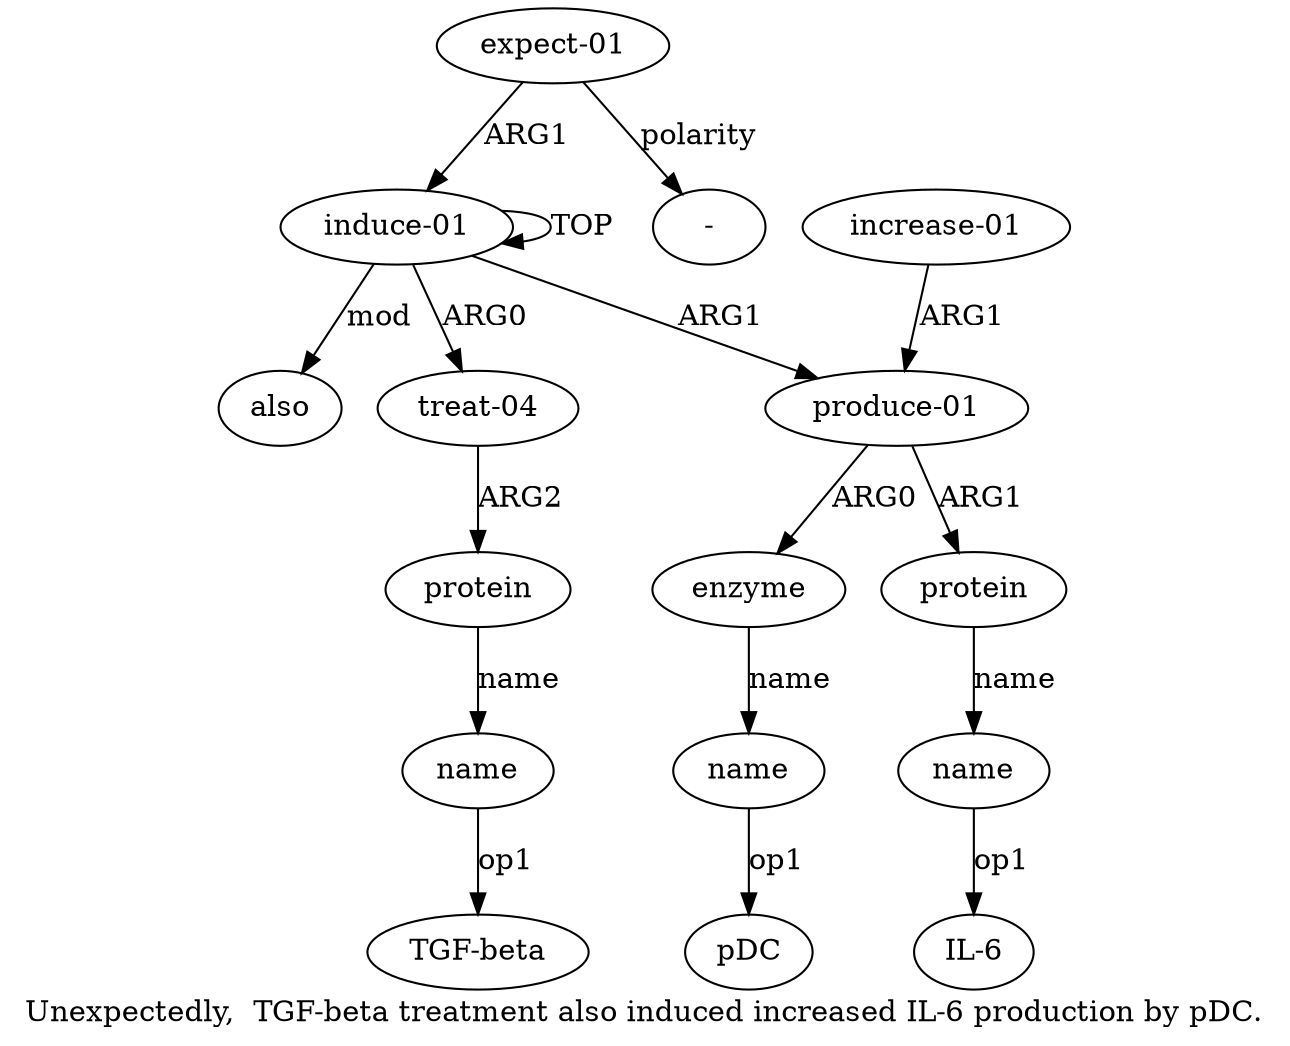 digraph  {
	graph [label="Unexpectedly,  TGF-beta treatment also induced increased IL-6 production by pDC."];
	node [label="\N"];
	"a8 IL-6"	 [color=black,
		gold_ind=-1,
		gold_label="IL-6",
		label="IL-6",
		test_ind=-1,
		test_label="IL-6"];
	a11	 [color=black,
		gold_ind=11,
		gold_label=also,
		label=also,
		test_ind=11,
		test_label=also];
	a10	 [color=black,
		gold_ind=10,
		gold_label="expect-01",
		label="expect-01",
		test_ind=10,
		test_label="expect-01"];
	a0	 [color=black,
		gold_ind=0,
		gold_label="induce-01",
		label="induce-01",
		test_ind=0,
		test_label="induce-01"];
	a10 -> a0 [key=0,
	color=black,
	gold_label=ARG1,
	label=ARG1,
	test_label=ARG1];
"a10 -" [color=black,
	gold_ind=-1,
	gold_label="-",
	label="-",
	test_ind=-1,
	test_label="-"];
a10 -> "a10 -" [key=0,
color=black,
gold_label=polarity,
label=polarity,
test_label=polarity];
"a6 pDC" [color=black,
gold_ind=-1,
gold_label=pDC,
label=pDC,
test_ind=-1,
test_label=pDC];
a1 [color=black,
gold_ind=1,
gold_label="treat-04",
label="treat-04",
test_ind=1,
test_label="treat-04"];
a2 [color=black,
gold_ind=2,
gold_label=protein,
label=protein,
test_ind=2,
test_label=protein];
a1 -> a2 [key=0,
color=black,
gold_label=ARG2,
label=ARG2,
test_label=ARG2];
a0 -> a11 [key=0,
color=black,
gold_label=mod,
label=mod,
test_label=mod];
a0 -> a1 [key=0,
color=black,
gold_label=ARG0,
label=ARG0,
test_label=ARG0];
a0 -> a0 [key=0,
color=black,
gold_label=TOP,
label=TOP,
test_label=TOP];
a4 [color=black,
gold_ind=4,
gold_label="produce-01",
label="produce-01",
test_ind=4,
test_label="produce-01"];
a0 -> a4 [key=0,
color=black,
gold_label=ARG1,
label=ARG1,
test_label=ARG1];
a3 [color=black,
gold_ind=3,
gold_label=name,
label=name,
test_ind=3,
test_label=name];
"a3 TGF-beta" [color=black,
gold_ind=-1,
gold_label="TGF-beta",
label="TGF-beta",
test_ind=-1,
test_label="TGF-beta"];
a3 -> "a3 TGF-beta" [key=0,
color=black,
gold_label=op1,
label=op1,
test_label=op1];
a2 -> a3 [key=0,
color=black,
gold_label=name,
label=name,
test_label=name];
a5 [color=black,
gold_ind=5,
gold_label=enzyme,
label=enzyme,
test_ind=5,
test_label=enzyme];
a6 [color=black,
gold_ind=6,
gold_label=name,
label=name,
test_ind=6,
test_label=name];
a5 -> a6 [key=0,
color=black,
gold_label=name,
label=name,
test_label=name];
a4 -> a5 [key=0,
color=black,
gold_label=ARG0,
label=ARG0,
test_label=ARG0];
a7 [color=black,
gold_ind=7,
gold_label=protein,
label=protein,
test_ind=7,
test_label=protein];
a4 -> a7 [key=0,
color=black,
gold_label=ARG1,
label=ARG1,
test_label=ARG1];
a8 [color=black,
gold_ind=8,
gold_label=name,
label=name,
test_ind=8,
test_label=name];
a7 -> a8 [key=0,
color=black,
gold_label=name,
label=name,
test_label=name];
a6 -> "a6 pDC" [key=0,
color=black,
gold_label=op1,
label=op1,
test_label=op1];
a9 [color=black,
gold_ind=9,
gold_label="increase-01",
label="increase-01",
test_ind=9,
test_label="increase-01"];
a9 -> a4 [key=0,
color=black,
gold_label=ARG1,
label=ARG1,
test_label=ARG1];
a8 -> "a8 IL-6" [key=0,
color=black,
gold_label=op1,
label=op1,
test_label=op1];
}
